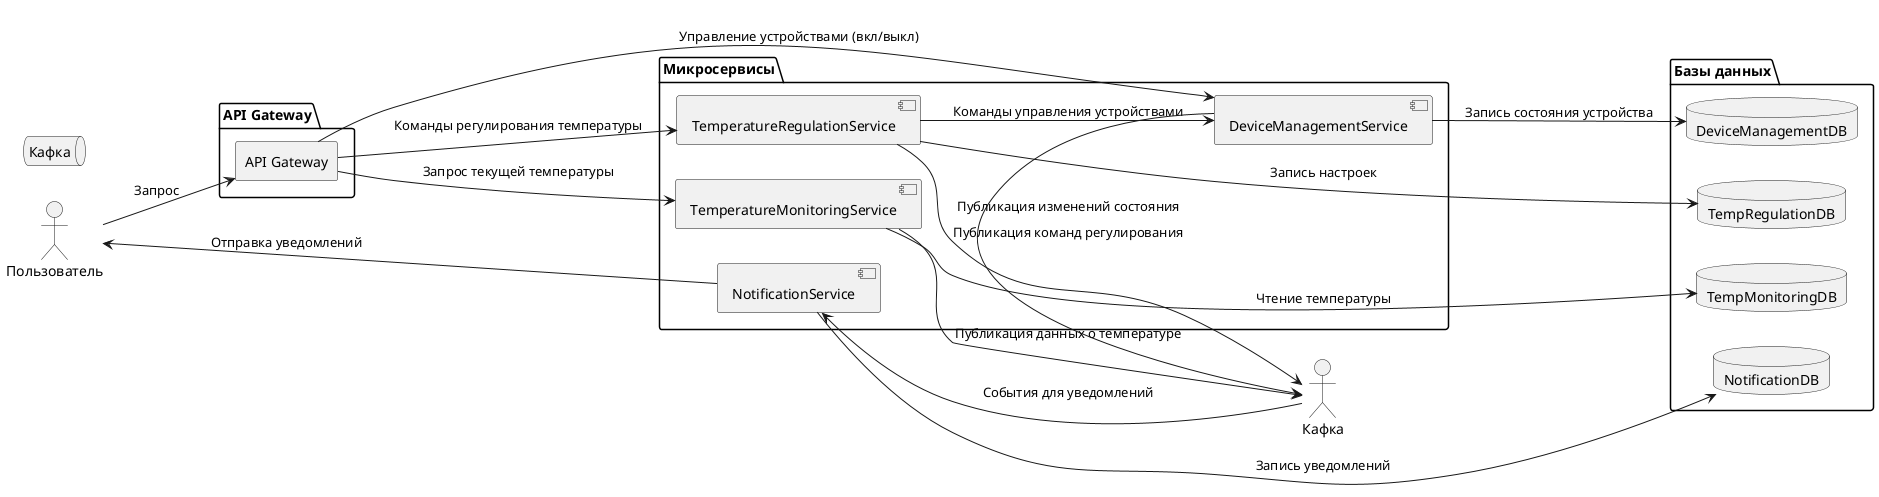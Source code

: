 @startuml
left to right direction

actor User as "Пользователь"

package "API Gateway" {
  rectangle "API Gateway" as API_Gateway
}

package "Микросервисы" {
  component TemperatureMonitoringService as TMS
  component TemperatureRegulationService as TRS
  component DeviceManagementService as DMS
  component NotificationService as NS
}

package "Базы данных" {
  database TempMonitoringDB as TMDB
  database TempRegulationDB as TRDB
  database DeviceManagementDB as DMDB
  database NotificationDB as NDB
}

queue Kafka as "Кафка"

User --> API_Gateway : "Запрос"
API_Gateway --> TMS : "Запрос текущей температуры"
TMS --> TMDB : "Чтение температуры"
TMS --> "Кафка" : "Публикация данных о температуре"

API_Gateway --> TRS : "Команды регулирования температуры"
TRS --> TRDB : "Запись настроек"
TRS --> DMS : "Команды управления устройствами"

API_Gateway --> DMS : "Управление устройствами (вкл/выкл)"
DMS --> DMDB : "Запись состояния устройства"
DMS --> "Кафка" : "Публикация изменений состояния"

TRS --> "Кафка" : "Публикация команд регулирования"

"Кафка" --> NS : "События для уведомлений"
NS --> NDB : "Запись уведомлений"
NS --> User : "Отправка уведомлений"

@enduml
